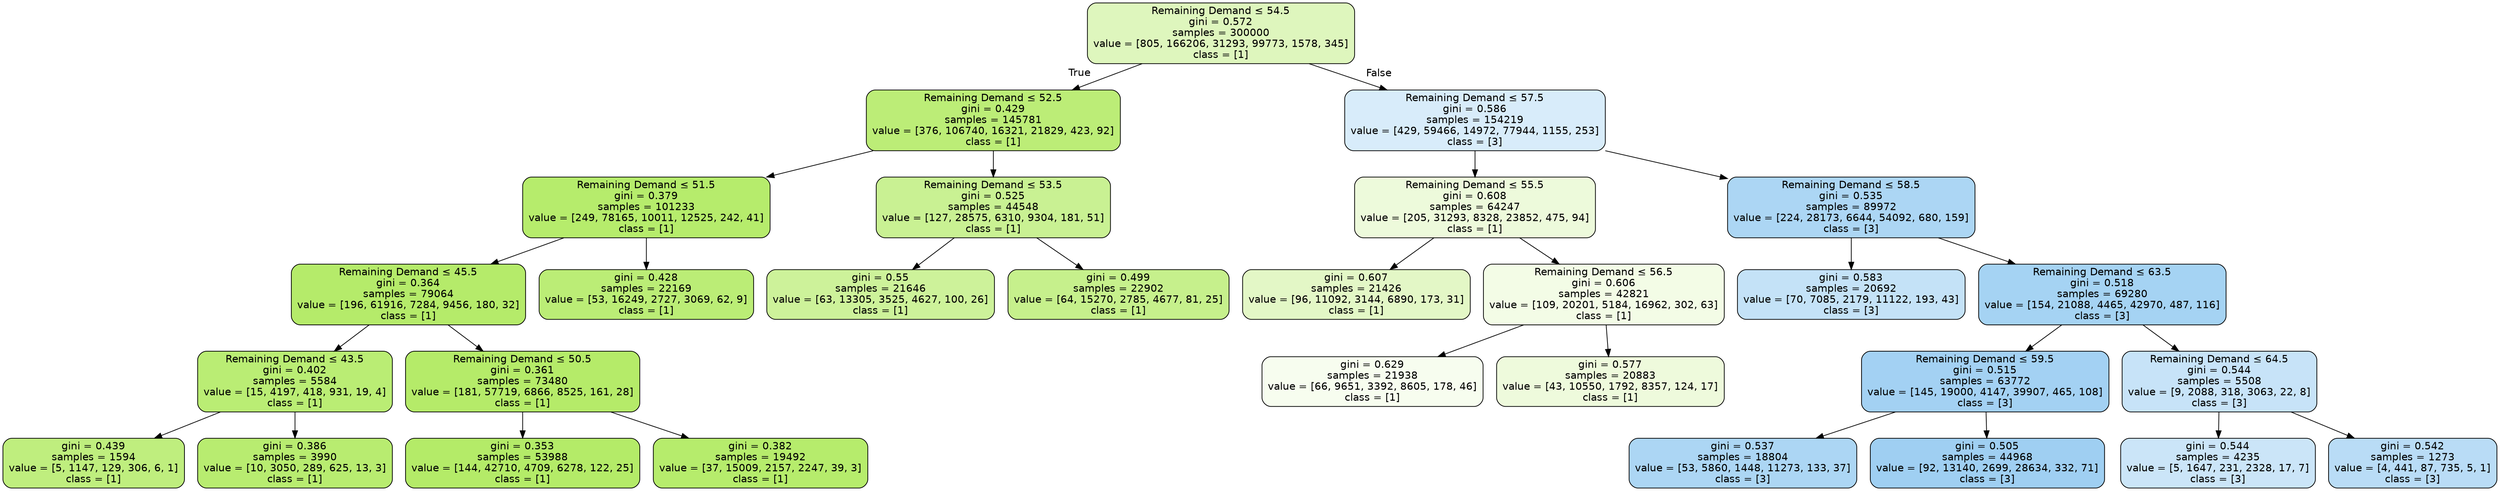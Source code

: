 digraph Tree {
node [shape=box, style="filled, rounded", color="black", fontname="helvetica"] ;
edge [fontname="helvetica"] ;
0 [label=<Remaining Demand &le; 54.5<br/>gini = 0.572<br/>samples = 300000<br/>value = [805, 166206, 31293, 99773, 1578, 345]<br/>class = [1]>, fillcolor="#def6bd"] ;
1 [label=<Remaining Demand &le; 52.5<br/>gini = 0.429<br/>samples = 145781<br/>value = [376, 106740, 16321, 21829, 423, 92]<br/>class = [1]>, fillcolor="#bced77"] ;
0 -> 1 [labeldistance=2.5, labelangle=45, headlabel="True"] ;
2 [label=<Remaining Demand &le; 51.5<br/>gini = 0.379<br/>samples = 101233<br/>value = [249, 78165, 10011, 12525, 242, 41]<br/>class = [1]>, fillcolor="#b6ec6c"] ;
1 -> 2 ;
3 [label=<Remaining Demand &le; 45.5<br/>gini = 0.364<br/>samples = 79064<br/>value = [196, 61916, 7284, 9456, 180, 32]<br/>class = [1]>, fillcolor="#b5eb6a"] ;
2 -> 3 ;
4 [label=<Remaining Demand &le; 43.5<br/>gini = 0.402<br/>samples = 5584<br/>value = [15, 4197, 418, 931, 19, 4]<br/>class = [1]>, fillcolor="#baed74"] ;
3 -> 4 ;
5 [label=<gini = 0.439<br/>samples = 1594<br/>value = [5, 1147, 129, 306, 6, 1]<br/>class = [1]>, fillcolor="#bfee7e"] ;
4 -> 5 ;
6 [label=<gini = 0.386<br/>samples = 3990<br/>value = [10, 3050, 289, 625, 13, 3]<br/>class = [1]>, fillcolor="#b8ec70"] ;
4 -> 6 ;
7 [label=<Remaining Demand &le; 50.5<br/>gini = 0.361<br/>samples = 73480<br/>value = [181, 57719, 6866, 8525, 161, 28]<br/>class = [1]>, fillcolor="#b5eb69"] ;
3 -> 7 ;
8 [label=<gini = 0.353<br/>samples = 53988<br/>value = [144, 42710, 4709, 6278, 122, 25]<br/>class = [1]>, fillcolor="#b4eb68"] ;
7 -> 8 ;
9 [label=<gini = 0.382<br/>samples = 19492<br/>value = [37, 15009, 2157, 2247, 39, 3]<br/>class = [1]>, fillcolor="#b6ec6c"] ;
7 -> 9 ;
10 [label=<gini = 0.428<br/>samples = 22169<br/>value = [53, 16249, 2727, 3069, 62, 9]<br/>class = [1]>, fillcolor="#bbed76"] ;
2 -> 10 ;
11 [label=<Remaining Demand &le; 53.5<br/>gini = 0.525<br/>samples = 44548<br/>value = [127, 28575, 6310, 9304, 181, 51]<br/>class = [1]>, fillcolor="#c9f193"] ;
1 -> 11 ;
12 [label=<gini = 0.55<br/>samples = 21646<br/>value = [63, 13305, 3525, 4627, 100, 26]<br/>class = [1]>, fillcolor="#cdf29a"] ;
11 -> 12 ;
13 [label=<gini = 0.499<br/>samples = 22902<br/>value = [64, 15270, 2785, 4677, 81, 25]<br/>class = [1]>, fillcolor="#c6f08c"] ;
11 -> 13 ;
14 [label=<Remaining Demand &le; 57.5<br/>gini = 0.586<br/>samples = 154219<br/>value = [429, 59466, 14972, 77944, 1155, 253]<br/>class = [3]>, fillcolor="#d8ecfa"] ;
0 -> 14 [labeldistance=2.5, labelangle=-45, headlabel="False"] ;
15 [label=<Remaining Demand &le; 55.5<br/>gini = 0.608<br/>samples = 64247<br/>value = [205, 31293, 8328, 23852, 475, 94]<br/>class = [1]>, fillcolor="#edfadb"] ;
14 -> 15 ;
16 [label=<gini = 0.607<br/>samples = 21426<br/>value = [96, 11092, 3144, 6890, 173, 31]<br/>class = [1]>, fillcolor="#e3f7c6"] ;
15 -> 16 ;
17 [label=<Remaining Demand &le; 56.5<br/>gini = 0.606<br/>samples = 42821<br/>value = [109, 20201, 5184, 16962, 302, 63]<br/>class = [1]>, fillcolor="#f3fce6"] ;
15 -> 17 ;
18 [label=<gini = 0.629<br/>samples = 21938<br/>value = [66, 9651, 3392, 8605, 178, 46]<br/>class = [1]>, fillcolor="#f7fdef"] ;
17 -> 18 ;
19 [label=<gini = 0.577<br/>samples = 20883<br/>value = [43, 10550, 1792, 8357, 124, 17]<br/>class = [1]>, fillcolor="#eefadc"] ;
17 -> 19 ;
20 [label=<Remaining Demand &le; 58.5<br/>gini = 0.535<br/>samples = 89972<br/>value = [224, 28173, 6644, 54092, 680, 159]<br/>class = [3]>, fillcolor="#acd6f4"] ;
14 -> 20 ;
21 [label=<gini = 0.583<br/>samples = 20692<br/>value = [70, 7085, 2179, 11122, 193, 43]<br/>class = [3]>, fillcolor="#c4e2f7"] ;
20 -> 21 ;
22 [label=<Remaining Demand &le; 63.5<br/>gini = 0.518<br/>samples = 69280<br/>value = [154, 21088, 4465, 42970, 487, 116]<br/>class = [3]>, fillcolor="#a5d3f3"] ;
20 -> 22 ;
23 [label=<Remaining Demand &le; 59.5<br/>gini = 0.515<br/>samples = 63772<br/>value = [145, 19000, 4147, 39907, 465, 108]<br/>class = [3]>, fillcolor="#a3d1f3"] ;
22 -> 23 ;
24 [label=<gini = 0.537<br/>samples = 18804<br/>value = [53, 5860, 1448, 11273, 133, 37]<br/>class = [3]>, fillcolor="#acd6f4"] ;
23 -> 24 ;
25 [label=<gini = 0.505<br/>samples = 44968<br/>value = [92, 13140, 2699, 28634, 332, 71]<br/>class = [3]>, fillcolor="#9fcff2"] ;
23 -> 25 ;
26 [label=<Remaining Demand &le; 64.5<br/>gini = 0.544<br/>samples = 5508<br/>value = [9, 2088, 318, 3063, 22, 8]<br/>class = [3]>, fillcolor="#c7e3f8"] ;
22 -> 26 ;
27 [label=<gini = 0.544<br/>samples = 4235<br/>value = [5, 1647, 231, 2328, 17, 7]<br/>class = [3]>, fillcolor="#cbe5f8"] ;
26 -> 27 ;
28 [label=<gini = 0.542<br/>samples = 1273<br/>value = [4, 441, 87, 735, 5, 1]<br/>class = [3]>, fillcolor="#b9dcf6"] ;
26 -> 28 ;
}

